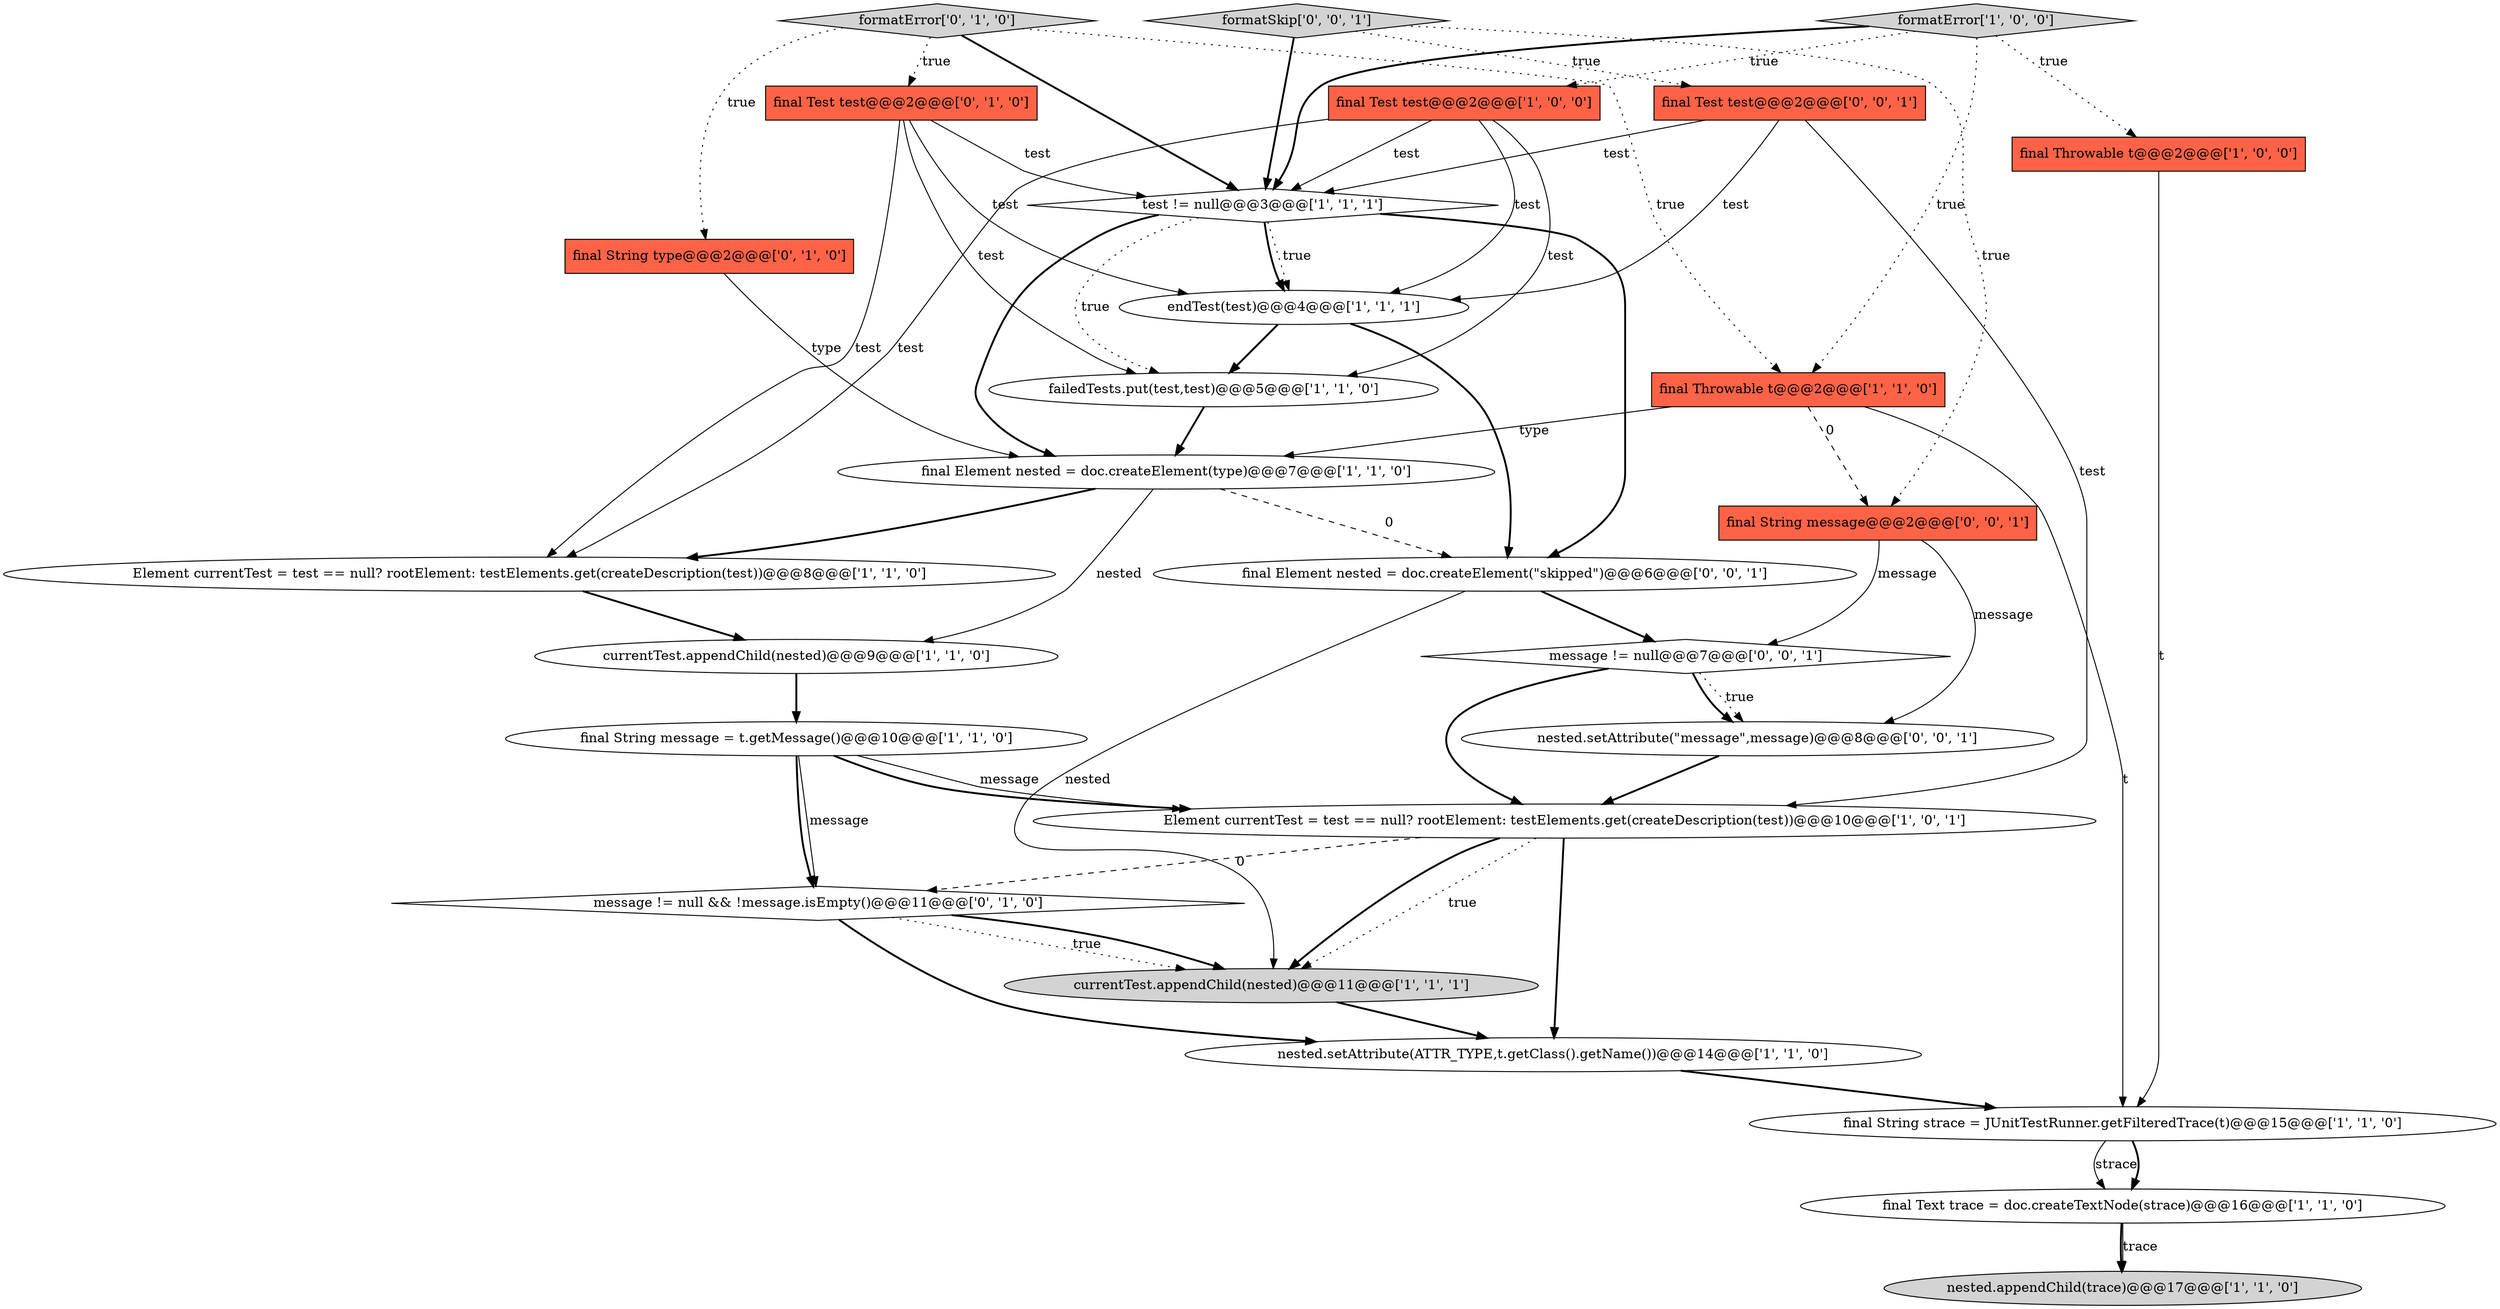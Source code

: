 digraph {
24 [style = filled, label = "final Element nested = doc.createElement(\"skipped\")@@@6@@@['0', '0', '1']", fillcolor = white, shape = ellipse image = "AAA0AAABBB3BBB"];
26 [style = filled, label = "final String message@@@2@@@['0', '0', '1']", fillcolor = tomato, shape = box image = "AAA0AAABBB3BBB"];
13 [style = filled, label = "final Element nested = doc.createElement(type)@@@7@@@['1', '1', '0']", fillcolor = white, shape = ellipse image = "AAA0AAABBB1BBB"];
3 [style = filled, label = "Element currentTest = test == null? rootElement: testElements.get(createDescription(test))@@@10@@@['1', '0', '1']", fillcolor = white, shape = ellipse image = "AAA0AAABBB1BBB"];
19 [style = filled, label = "message != null && !message.isEmpty()@@@11@@@['0', '1', '0']", fillcolor = white, shape = diamond image = "AAA1AAABBB2BBB"];
16 [style = filled, label = "Element currentTest = test == null? rootElement: testElements.get(createDescription(test))@@@8@@@['1', '1', '0']", fillcolor = white, shape = ellipse image = "AAA0AAABBB1BBB"];
18 [style = filled, label = "formatError['0', '1', '0']", fillcolor = lightgray, shape = diamond image = "AAA0AAABBB2BBB"];
9 [style = filled, label = "final Throwable t@@@2@@@['1', '1', '0']", fillcolor = tomato, shape = box image = "AAA0AAABBB1BBB"];
20 [style = filled, label = "final Test test@@@2@@@['0', '1', '0']", fillcolor = tomato, shape = box image = "AAA0AAABBB2BBB"];
10 [style = filled, label = "test != null@@@3@@@['1', '1', '1']", fillcolor = white, shape = diamond image = "AAA0AAABBB1BBB"];
1 [style = filled, label = "nested.appendChild(trace)@@@17@@@['1', '1', '0']", fillcolor = lightgray, shape = ellipse image = "AAA0AAABBB1BBB"];
25 [style = filled, label = "message != null@@@7@@@['0', '0', '1']", fillcolor = white, shape = diamond image = "AAA0AAABBB3BBB"];
6 [style = filled, label = "failedTests.put(test,test)@@@5@@@['1', '1', '0']", fillcolor = white, shape = ellipse image = "AAA0AAABBB1BBB"];
5 [style = filled, label = "final Throwable t@@@2@@@['1', '0', '0']", fillcolor = tomato, shape = box image = "AAA0AAABBB1BBB"];
21 [style = filled, label = "nested.setAttribute(\"message\",message)@@@8@@@['0', '0', '1']", fillcolor = white, shape = ellipse image = "AAA0AAABBB3BBB"];
23 [style = filled, label = "formatSkip['0', '0', '1']", fillcolor = lightgray, shape = diamond image = "AAA0AAABBB3BBB"];
4 [style = filled, label = "final Text trace = doc.createTextNode(strace)@@@16@@@['1', '1', '0']", fillcolor = white, shape = ellipse image = "AAA0AAABBB1BBB"];
14 [style = filled, label = "currentTest.appendChild(nested)@@@9@@@['1', '1', '0']", fillcolor = white, shape = ellipse image = "AAA0AAABBB1BBB"];
11 [style = filled, label = "currentTest.appendChild(nested)@@@11@@@['1', '1', '1']", fillcolor = lightgray, shape = ellipse image = "AAA0AAABBB1BBB"];
7 [style = filled, label = "nested.setAttribute(ATTR_TYPE,t.getClass().getName())@@@14@@@['1', '1', '0']", fillcolor = white, shape = ellipse image = "AAA0AAABBB1BBB"];
12 [style = filled, label = "final String message = t.getMessage()@@@10@@@['1', '1', '0']", fillcolor = white, shape = ellipse image = "AAA0AAABBB1BBB"];
22 [style = filled, label = "final Test test@@@2@@@['0', '0', '1']", fillcolor = tomato, shape = box image = "AAA0AAABBB3BBB"];
15 [style = filled, label = "final String strace = JUnitTestRunner.getFilteredTrace(t)@@@15@@@['1', '1', '0']", fillcolor = white, shape = ellipse image = "AAA0AAABBB1BBB"];
0 [style = filled, label = "formatError['1', '0', '0']", fillcolor = lightgray, shape = diamond image = "AAA0AAABBB1BBB"];
8 [style = filled, label = "final Test test@@@2@@@['1', '0', '0']", fillcolor = tomato, shape = box image = "AAA0AAABBB1BBB"];
17 [style = filled, label = "final String type@@@2@@@['0', '1', '0']", fillcolor = tomato, shape = box image = "AAA0AAABBB2BBB"];
2 [style = filled, label = "endTest(test)@@@4@@@['1', '1', '1']", fillcolor = white, shape = ellipse image = "AAA0AAABBB1BBB"];
3->19 [style = dashed, label="0"];
10->2 [style = dotted, label="true"];
12->19 [style = solid, label="message"];
18->20 [style = dotted, label="true"];
25->3 [style = bold, label=""];
20->10 [style = solid, label="test"];
3->11 [style = bold, label=""];
21->3 [style = bold, label=""];
10->2 [style = bold, label=""];
10->24 [style = bold, label=""];
22->3 [style = solid, label="test"];
15->4 [style = solid, label="strace"];
26->25 [style = solid, label="message"];
0->8 [style = dotted, label="true"];
23->10 [style = bold, label=""];
8->6 [style = solid, label="test"];
13->14 [style = solid, label="nested"];
20->16 [style = solid, label="test"];
8->10 [style = solid, label="test"];
25->21 [style = dotted, label="true"];
15->4 [style = bold, label=""];
26->21 [style = solid, label="message"];
6->13 [style = bold, label=""];
14->12 [style = bold, label=""];
9->26 [style = dashed, label="0"];
9->15 [style = solid, label="t"];
23->26 [style = dotted, label="true"];
3->7 [style = bold, label=""];
13->24 [style = dashed, label="0"];
4->1 [style = bold, label=""];
24->11 [style = solid, label="nested"];
0->5 [style = dotted, label="true"];
11->7 [style = bold, label=""];
0->10 [style = bold, label=""];
25->21 [style = bold, label=""];
23->22 [style = dotted, label="true"];
22->10 [style = solid, label="test"];
18->17 [style = dotted, label="true"];
0->9 [style = dotted, label="true"];
19->11 [style = dotted, label="true"];
10->13 [style = bold, label=""];
19->11 [style = bold, label=""];
8->2 [style = solid, label="test"];
13->16 [style = bold, label=""];
4->1 [style = solid, label="trace"];
12->3 [style = bold, label=""];
16->14 [style = bold, label=""];
18->10 [style = bold, label=""];
12->19 [style = bold, label=""];
3->11 [style = dotted, label="true"];
5->15 [style = solid, label="t"];
10->6 [style = dotted, label="true"];
20->6 [style = solid, label="test"];
2->6 [style = bold, label=""];
2->24 [style = bold, label=""];
9->13 [style = solid, label="type"];
7->15 [style = bold, label=""];
24->25 [style = bold, label=""];
19->7 [style = bold, label=""];
17->13 [style = solid, label="type"];
18->9 [style = dotted, label="true"];
8->16 [style = solid, label="test"];
20->2 [style = solid, label="test"];
22->2 [style = solid, label="test"];
12->3 [style = solid, label="message"];
}
